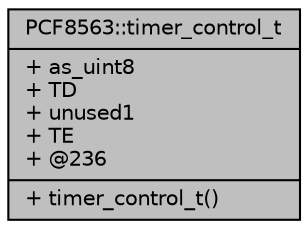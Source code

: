 digraph "PCF8563::timer_control_t"
{
  edge [fontname="Helvetica",fontsize="10",labelfontname="Helvetica",labelfontsize="10"];
  node [fontname="Helvetica",fontsize="10",shape=record];
  Node1 [label="{PCF8563::timer_control_t\n|+ as_uint8\l+ TD\l+ unused1\l+ TE\l+ @236\l|+ timer_control_t()\l}",height=0.2,width=0.4,color="black", fillcolor="grey75", style="filled", fontcolor="black"];
}
